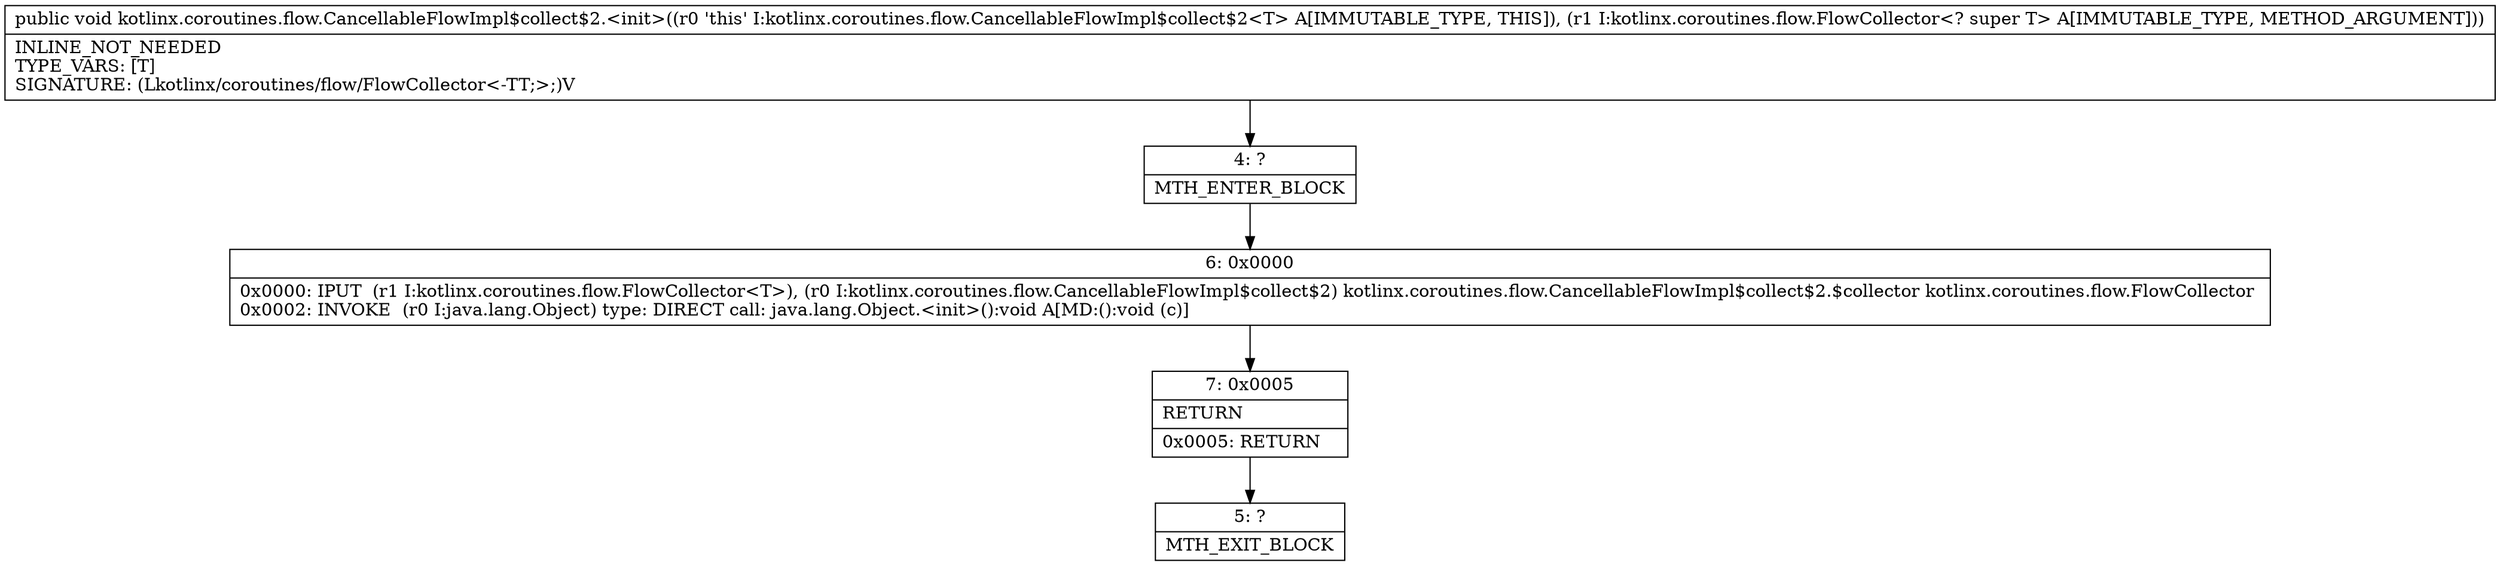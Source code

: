 digraph "CFG forkotlinx.coroutines.flow.CancellableFlowImpl$collect$2.\<init\>(Lkotlinx\/coroutines\/flow\/FlowCollector;)V" {
Node_4 [shape=record,label="{4\:\ ?|MTH_ENTER_BLOCK\l}"];
Node_6 [shape=record,label="{6\:\ 0x0000|0x0000: IPUT  (r1 I:kotlinx.coroutines.flow.FlowCollector\<T\>), (r0 I:kotlinx.coroutines.flow.CancellableFlowImpl$collect$2) kotlinx.coroutines.flow.CancellableFlowImpl$collect$2.$collector kotlinx.coroutines.flow.FlowCollector \l0x0002: INVOKE  (r0 I:java.lang.Object) type: DIRECT call: java.lang.Object.\<init\>():void A[MD:():void (c)]\l}"];
Node_7 [shape=record,label="{7\:\ 0x0005|RETURN\l|0x0005: RETURN   \l}"];
Node_5 [shape=record,label="{5\:\ ?|MTH_EXIT_BLOCK\l}"];
MethodNode[shape=record,label="{public void kotlinx.coroutines.flow.CancellableFlowImpl$collect$2.\<init\>((r0 'this' I:kotlinx.coroutines.flow.CancellableFlowImpl$collect$2\<T\> A[IMMUTABLE_TYPE, THIS]), (r1 I:kotlinx.coroutines.flow.FlowCollector\<? super T\> A[IMMUTABLE_TYPE, METHOD_ARGUMENT]))  | INLINE_NOT_NEEDED\lTYPE_VARS: [T]\lSIGNATURE: (Lkotlinx\/coroutines\/flow\/FlowCollector\<\-TT;\>;)V\l}"];
MethodNode -> Node_4;Node_4 -> Node_6;
Node_6 -> Node_7;
Node_7 -> Node_5;
}

